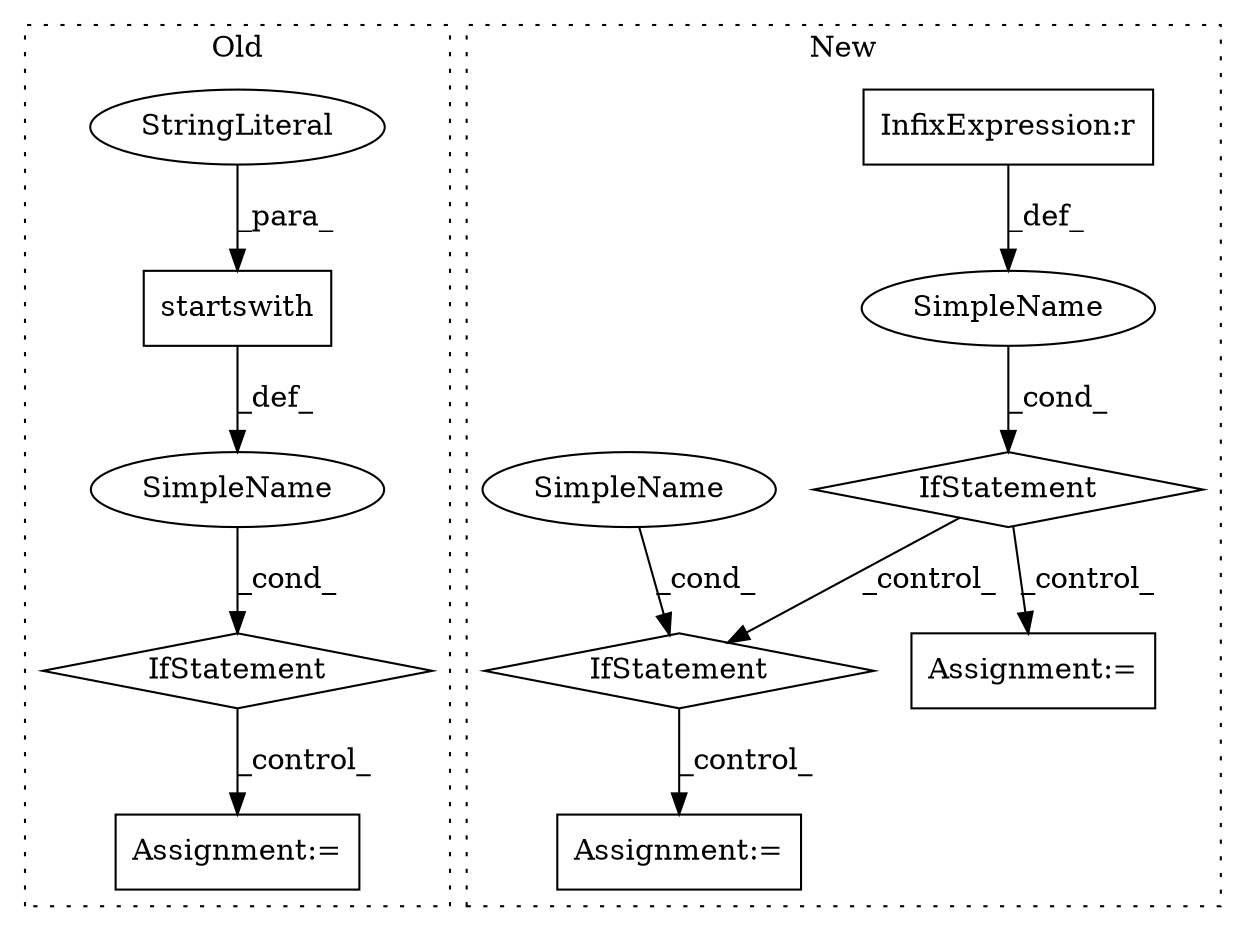 digraph G {
subgraph cluster0 {
1 [label="startswith" a="32" s="5558,5577" l="11,1" shape="box"];
3 [label="StringLiteral" a="45" s="5569" l="8" shape="ellipse"];
4 [label="IfStatement" a="25" s="5535,5578" l="4,2" shape="diamond"];
5 [label="Assignment:=" a="7" s="5755" l="8" shape="box"];
6 [label="SimpleName" a="42" s="" l="" shape="ellipse"];
label = "Old";
style="dotted";
}
subgraph cluster1 {
2 [label="IfStatement" a="25" s="5879,5911" l="4,2" shape="diamond"];
7 [label="Assignment:=" a="7" s="6096" l="1" shape="box"];
8 [label="SimpleName" a="42" s="" l="" shape="ellipse"];
9 [label="InfixExpression:r" a="27" s="5896" l="4" shape="box"];
10 [label="Assignment:=" a="7" s="5928" l="1" shape="box"];
11 [label="IfStatement" a="25" s="6020,6041" l="10,2" shape="diamond"];
12 [label="SimpleName" a="42" s="" l="" shape="ellipse"];
label = "New";
style="dotted";
}
1 -> 6 [label="_def_"];
2 -> 11 [label="_control_"];
2 -> 10 [label="_control_"];
3 -> 1 [label="_para_"];
4 -> 5 [label="_control_"];
6 -> 4 [label="_cond_"];
8 -> 2 [label="_cond_"];
9 -> 8 [label="_def_"];
11 -> 7 [label="_control_"];
12 -> 11 [label="_cond_"];
}